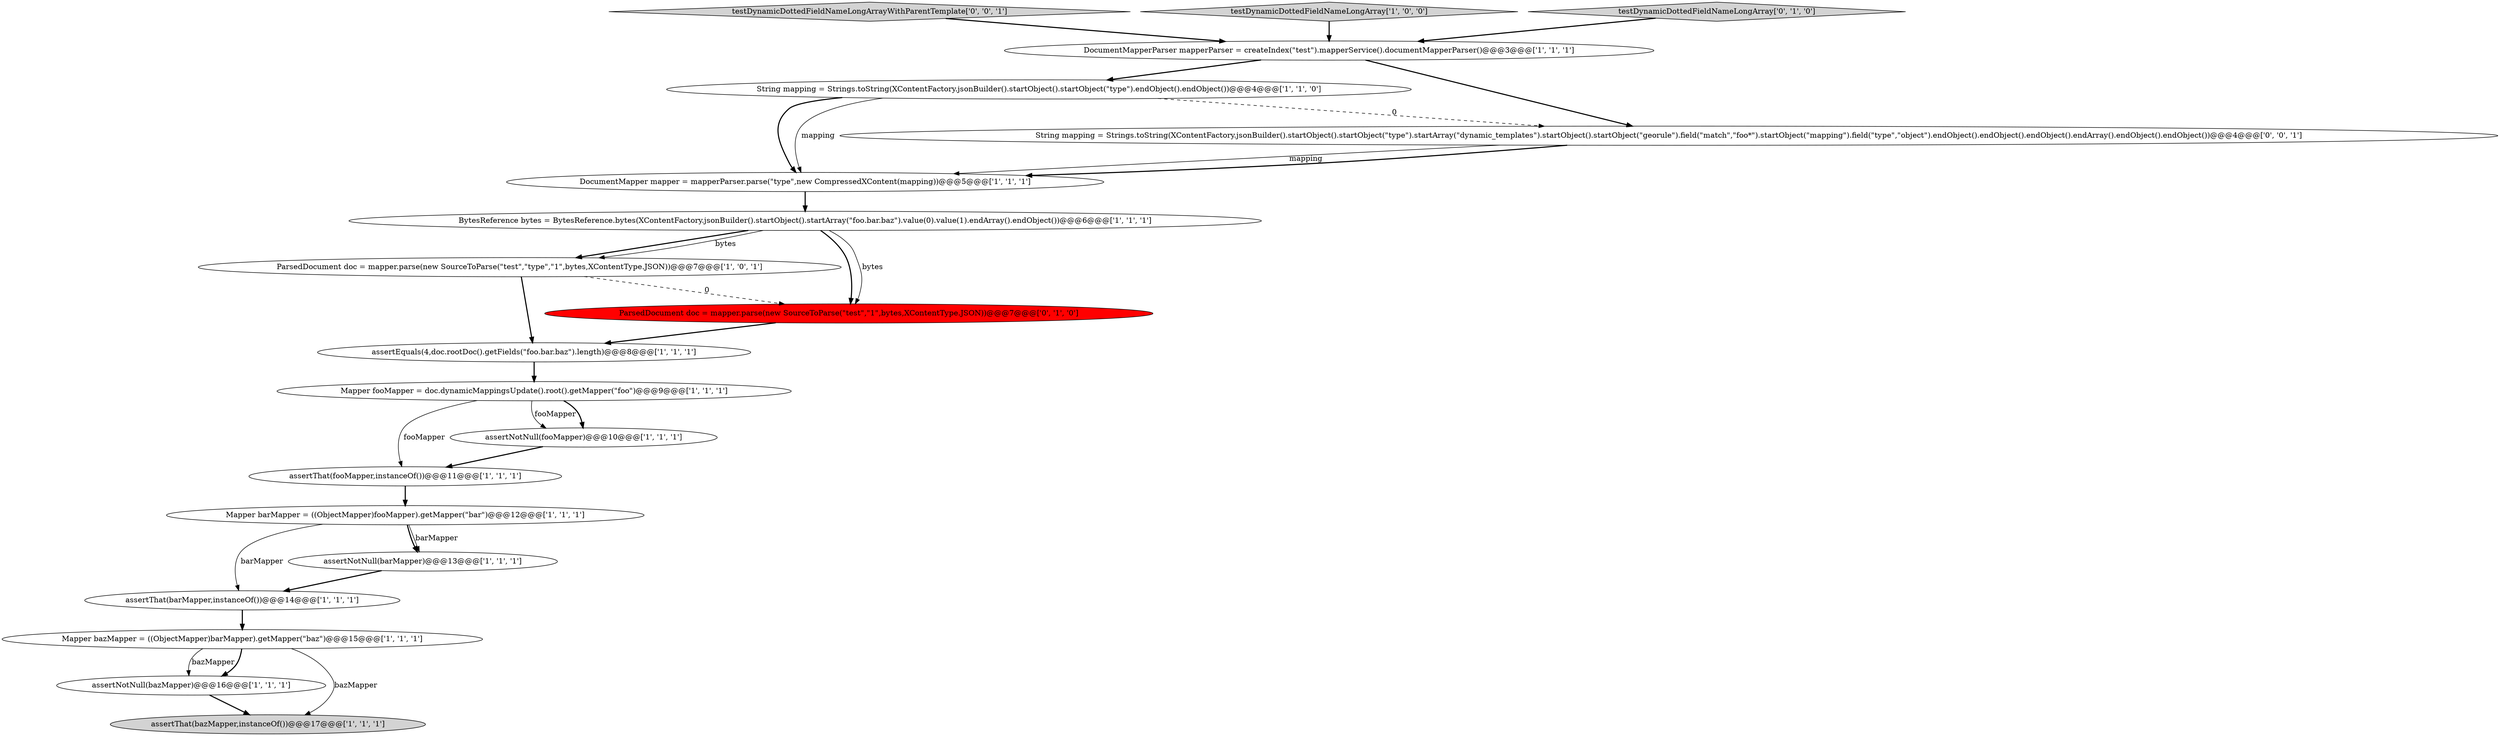 digraph {
10 [style = filled, label = "DocumentMapper mapper = mapperParser.parse(\"type\",new CompressedXContent(mapping))@@@5@@@['1', '1', '1']", fillcolor = white, shape = ellipse image = "AAA0AAABBB1BBB"];
9 [style = filled, label = "assertThat(fooMapper,instanceOf())@@@11@@@['1', '1', '1']", fillcolor = white, shape = ellipse image = "AAA0AAABBB1BBB"];
18 [style = filled, label = "testDynamicDottedFieldNameLongArrayWithParentTemplate['0', '0', '1']", fillcolor = lightgray, shape = diamond image = "AAA0AAABBB3BBB"];
15 [style = filled, label = "assertEquals(4,doc.rootDoc().getFields(\"foo.bar.baz\").length)@@@8@@@['1', '1', '1']", fillcolor = white, shape = ellipse image = "AAA0AAABBB1BBB"];
4 [style = filled, label = "testDynamicDottedFieldNameLongArray['1', '0', '0']", fillcolor = lightgray, shape = diamond image = "AAA0AAABBB1BBB"];
7 [style = filled, label = "assertNotNull(fooMapper)@@@10@@@['1', '1', '1']", fillcolor = white, shape = ellipse image = "AAA0AAABBB1BBB"];
8 [style = filled, label = "BytesReference bytes = BytesReference.bytes(XContentFactory.jsonBuilder().startObject().startArray(\"foo.bar.baz\").value(0).value(1).endArray().endObject())@@@6@@@['1', '1', '1']", fillcolor = white, shape = ellipse image = "AAA0AAABBB1BBB"];
14 [style = filled, label = "assertNotNull(bazMapper)@@@16@@@['1', '1', '1']", fillcolor = white, shape = ellipse image = "AAA0AAABBB1BBB"];
17 [style = filled, label = "testDynamicDottedFieldNameLongArray['0', '1', '0']", fillcolor = lightgray, shape = diamond image = "AAA0AAABBB2BBB"];
0 [style = filled, label = "assertThat(bazMapper,instanceOf())@@@17@@@['1', '1', '1']", fillcolor = lightgray, shape = ellipse image = "AAA0AAABBB1BBB"];
1 [style = filled, label = "assertThat(barMapper,instanceOf())@@@14@@@['1', '1', '1']", fillcolor = white, shape = ellipse image = "AAA0AAABBB1BBB"];
5 [style = filled, label = "ParsedDocument doc = mapper.parse(new SourceToParse(\"test\",\"type\",\"1\",bytes,XContentType.JSON))@@@7@@@['1', '0', '1']", fillcolor = white, shape = ellipse image = "AAA0AAABBB1BBB"];
2 [style = filled, label = "String mapping = Strings.toString(XContentFactory.jsonBuilder().startObject().startObject(\"type\").endObject().endObject())@@@4@@@['1', '1', '0']", fillcolor = white, shape = ellipse image = "AAA0AAABBB1BBB"];
12 [style = filled, label = "Mapper bazMapper = ((ObjectMapper)barMapper).getMapper(\"baz\")@@@15@@@['1', '1', '1']", fillcolor = white, shape = ellipse image = "AAA0AAABBB1BBB"];
16 [style = filled, label = "ParsedDocument doc = mapper.parse(new SourceToParse(\"test\",\"1\",bytes,XContentType.JSON))@@@7@@@['0', '1', '0']", fillcolor = red, shape = ellipse image = "AAA1AAABBB2BBB"];
3 [style = filled, label = "Mapper barMapper = ((ObjectMapper)fooMapper).getMapper(\"bar\")@@@12@@@['1', '1', '1']", fillcolor = white, shape = ellipse image = "AAA0AAABBB1BBB"];
13 [style = filled, label = "DocumentMapperParser mapperParser = createIndex(\"test\").mapperService().documentMapperParser()@@@3@@@['1', '1', '1']", fillcolor = white, shape = ellipse image = "AAA0AAABBB1BBB"];
6 [style = filled, label = "Mapper fooMapper = doc.dynamicMappingsUpdate().root().getMapper(\"foo\")@@@9@@@['1', '1', '1']", fillcolor = white, shape = ellipse image = "AAA0AAABBB1BBB"];
11 [style = filled, label = "assertNotNull(barMapper)@@@13@@@['1', '1', '1']", fillcolor = white, shape = ellipse image = "AAA0AAABBB1BBB"];
19 [style = filled, label = "String mapping = Strings.toString(XContentFactory.jsonBuilder().startObject().startObject(\"type\").startArray(\"dynamic_templates\").startObject().startObject(\"georule\").field(\"match\",\"foo*\").startObject(\"mapping\").field(\"type\",\"object\").endObject().endObject().endObject().endArray().endObject().endObject())@@@4@@@['0', '0', '1']", fillcolor = white, shape = ellipse image = "AAA0AAABBB3BBB"];
8->16 [style = bold, label=""];
16->15 [style = bold, label=""];
8->16 [style = solid, label="bytes"];
6->7 [style = solid, label="fooMapper"];
2->19 [style = dashed, label="0"];
19->10 [style = solid, label="mapping"];
11->1 [style = bold, label=""];
4->13 [style = bold, label=""];
3->11 [style = bold, label=""];
5->15 [style = bold, label=""];
19->10 [style = bold, label=""];
12->0 [style = solid, label="bazMapper"];
15->6 [style = bold, label=""];
2->10 [style = bold, label=""];
12->14 [style = solid, label="bazMapper"];
5->16 [style = dashed, label="0"];
7->9 [style = bold, label=""];
13->19 [style = bold, label=""];
10->8 [style = bold, label=""];
8->5 [style = bold, label=""];
14->0 [style = bold, label=""];
12->14 [style = bold, label=""];
18->13 [style = bold, label=""];
1->12 [style = bold, label=""];
6->9 [style = solid, label="fooMapper"];
9->3 [style = bold, label=""];
3->1 [style = solid, label="barMapper"];
17->13 [style = bold, label=""];
6->7 [style = bold, label=""];
2->10 [style = solid, label="mapping"];
8->5 [style = solid, label="bytes"];
3->11 [style = solid, label="barMapper"];
13->2 [style = bold, label=""];
}
